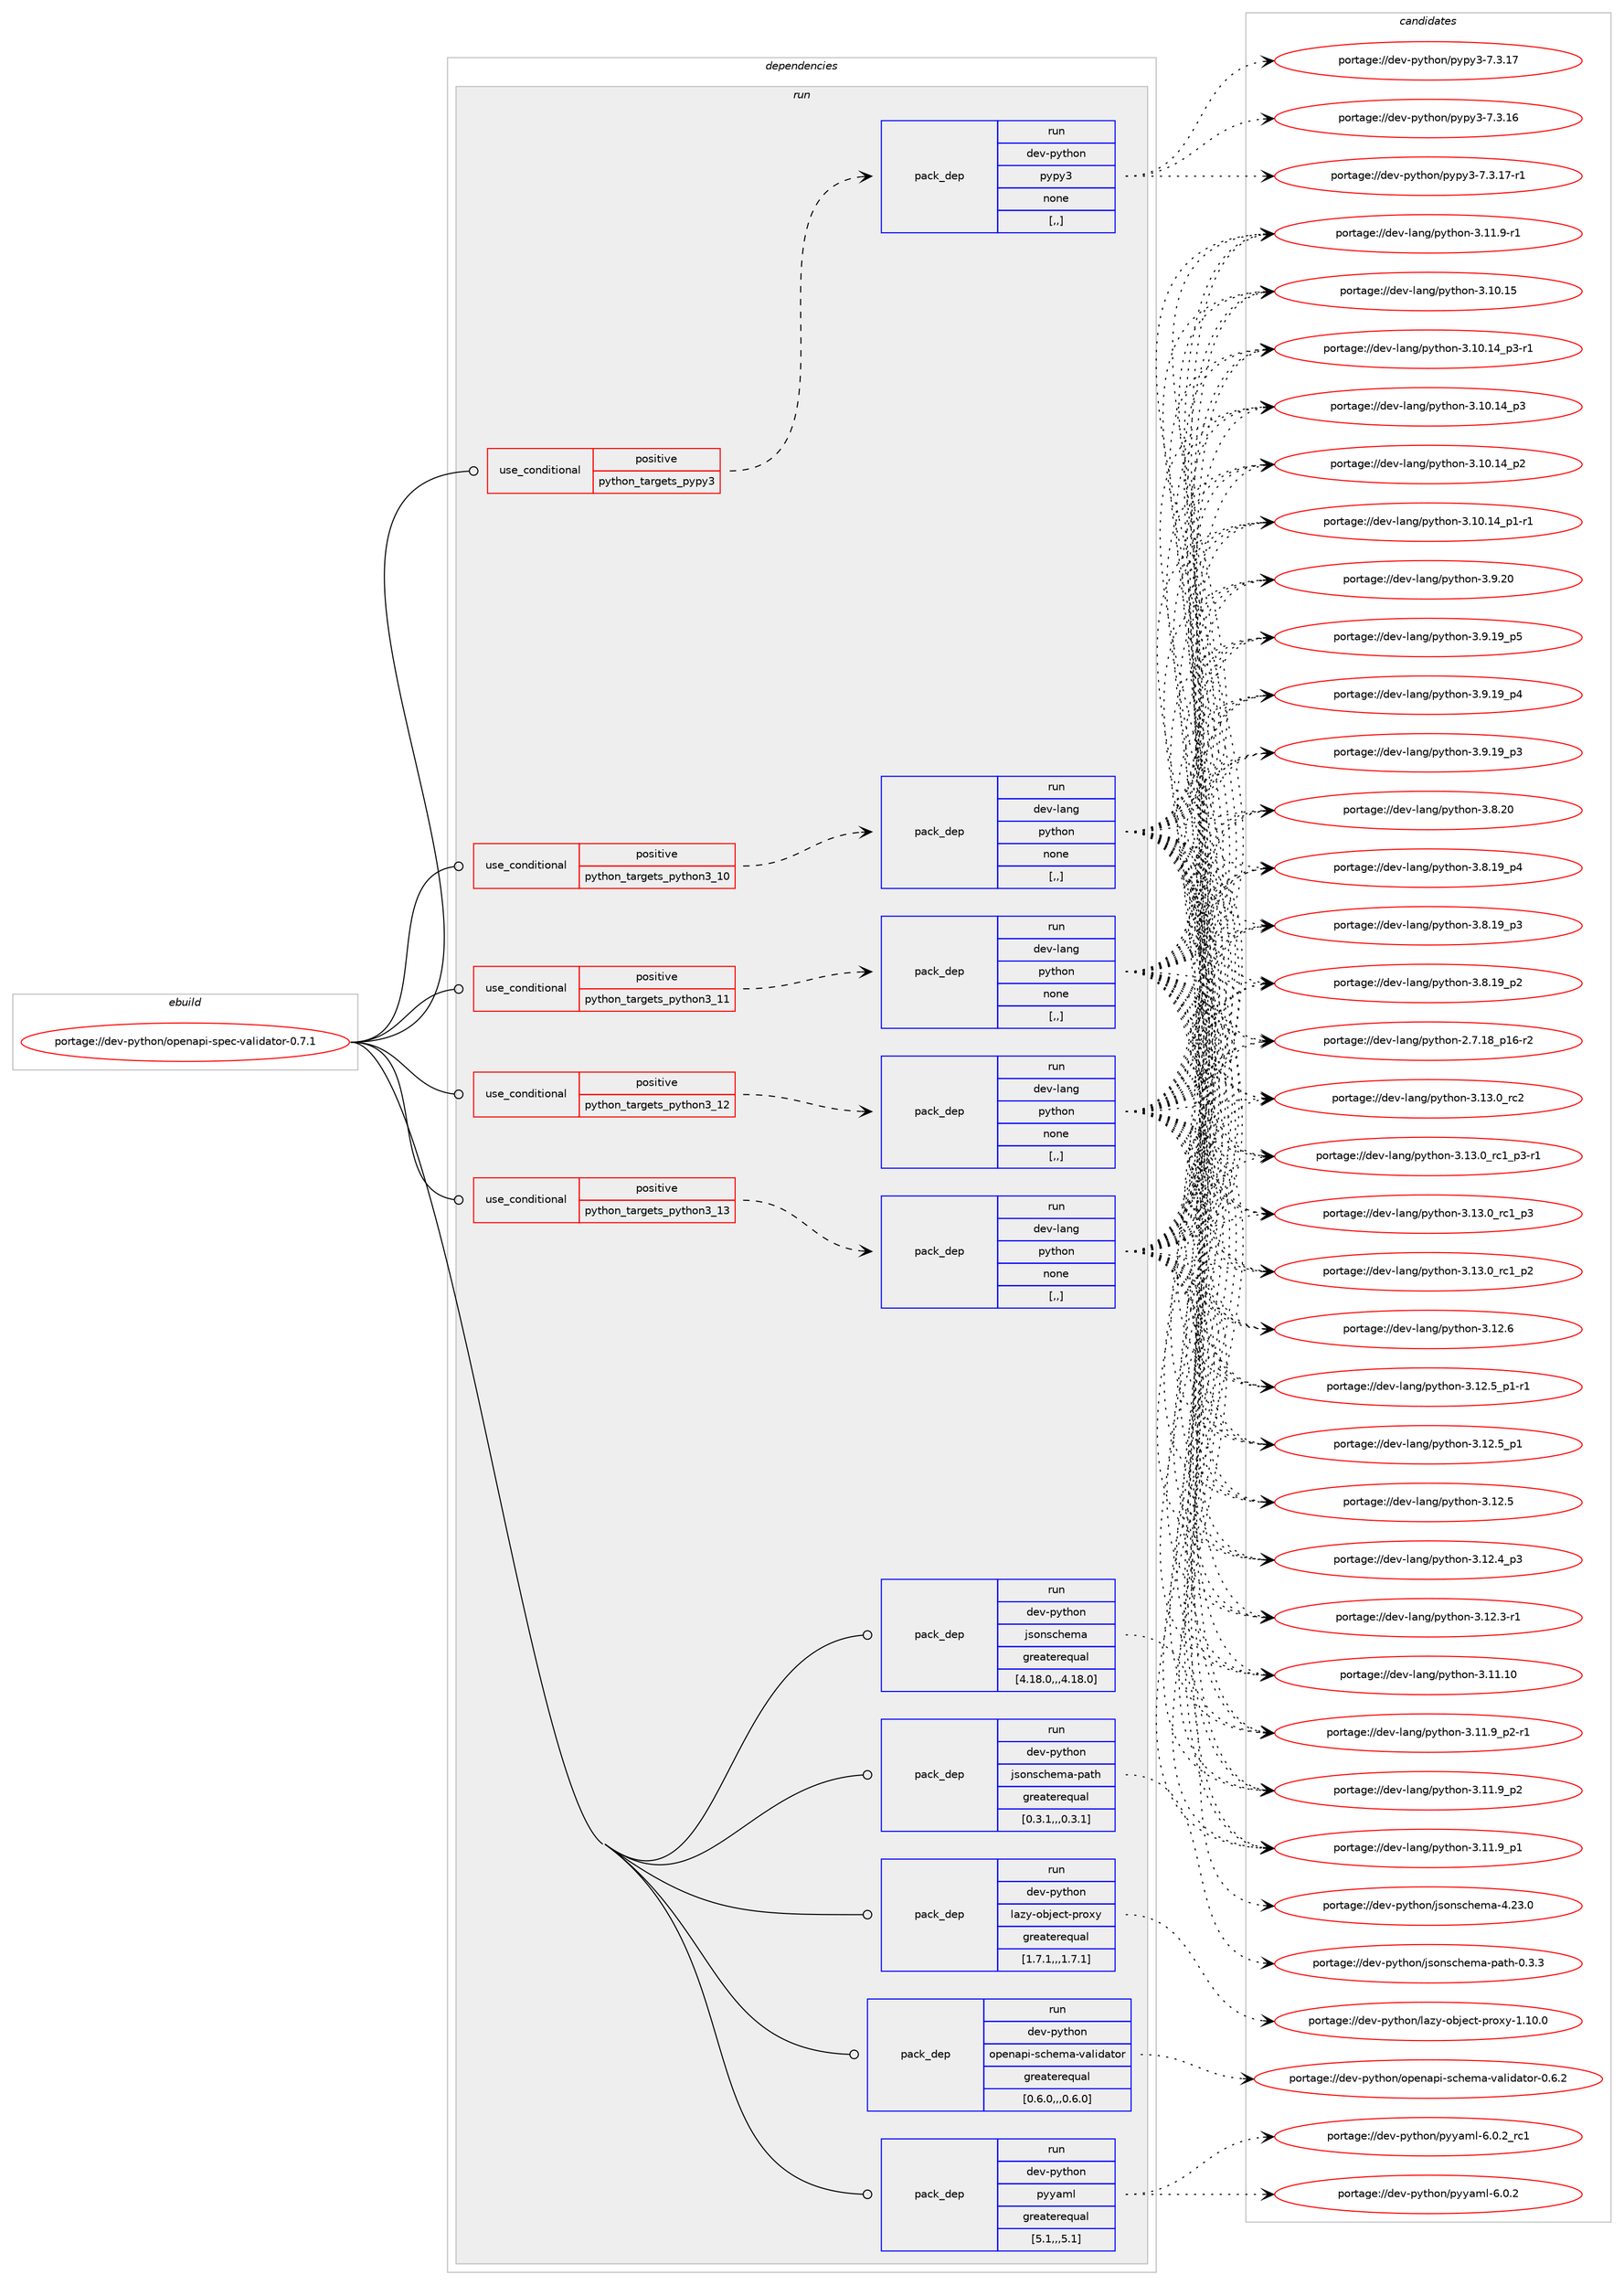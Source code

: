 digraph prolog {

# *************
# Graph options
# *************

newrank=true;
concentrate=true;
compound=true;
graph [rankdir=LR,fontname=Helvetica,fontsize=10,ranksep=1.5];#, ranksep=2.5, nodesep=0.2];
edge  [arrowhead=vee];
node  [fontname=Helvetica,fontsize=10];

# **********
# The ebuild
# **********

subgraph cluster_leftcol {
color=gray;
label=<<i>ebuild</i>>;
id [label="portage://dev-python/openapi-spec-validator-0.7.1", color=red, width=4, href="../dev-python/openapi-spec-validator-0.7.1.svg"];
}

# ****************
# The dependencies
# ****************

subgraph cluster_midcol {
color=gray;
label=<<i>dependencies</i>>;
subgraph cluster_compile {
fillcolor="#eeeeee";
style=filled;
label=<<i>compile</i>>;
}
subgraph cluster_compileandrun {
fillcolor="#eeeeee";
style=filled;
label=<<i>compile and run</i>>;
}
subgraph cluster_run {
fillcolor="#eeeeee";
style=filled;
label=<<i>run</i>>;
subgraph cond165878 {
dependency647625 [label=<<TABLE BORDER="0" CELLBORDER="1" CELLSPACING="0" CELLPADDING="4"><TR><TD ROWSPAN="3" CELLPADDING="10">use_conditional</TD></TR><TR><TD>positive</TD></TR><TR><TD>python_targets_pypy3</TD></TR></TABLE>>, shape=none, color=red];
subgraph pack476928 {
dependency647626 [label=<<TABLE BORDER="0" CELLBORDER="1" CELLSPACING="0" CELLPADDING="4" WIDTH="220"><TR><TD ROWSPAN="6" CELLPADDING="30">pack_dep</TD></TR><TR><TD WIDTH="110">run</TD></TR><TR><TD>dev-python</TD></TR><TR><TD>pypy3</TD></TR><TR><TD>none</TD></TR><TR><TD>[,,]</TD></TR></TABLE>>, shape=none, color=blue];
}
dependency647625:e -> dependency647626:w [weight=20,style="dashed",arrowhead="vee"];
}
id:e -> dependency647625:w [weight=20,style="solid",arrowhead="odot"];
subgraph cond165879 {
dependency647627 [label=<<TABLE BORDER="0" CELLBORDER="1" CELLSPACING="0" CELLPADDING="4"><TR><TD ROWSPAN="3" CELLPADDING="10">use_conditional</TD></TR><TR><TD>positive</TD></TR><TR><TD>python_targets_python3_10</TD></TR></TABLE>>, shape=none, color=red];
subgraph pack476929 {
dependency647628 [label=<<TABLE BORDER="0" CELLBORDER="1" CELLSPACING="0" CELLPADDING="4" WIDTH="220"><TR><TD ROWSPAN="6" CELLPADDING="30">pack_dep</TD></TR><TR><TD WIDTH="110">run</TD></TR><TR><TD>dev-lang</TD></TR><TR><TD>python</TD></TR><TR><TD>none</TD></TR><TR><TD>[,,]</TD></TR></TABLE>>, shape=none, color=blue];
}
dependency647627:e -> dependency647628:w [weight=20,style="dashed",arrowhead="vee"];
}
id:e -> dependency647627:w [weight=20,style="solid",arrowhead="odot"];
subgraph cond165880 {
dependency647629 [label=<<TABLE BORDER="0" CELLBORDER="1" CELLSPACING="0" CELLPADDING="4"><TR><TD ROWSPAN="3" CELLPADDING="10">use_conditional</TD></TR><TR><TD>positive</TD></TR><TR><TD>python_targets_python3_11</TD></TR></TABLE>>, shape=none, color=red];
subgraph pack476930 {
dependency647630 [label=<<TABLE BORDER="0" CELLBORDER="1" CELLSPACING="0" CELLPADDING="4" WIDTH="220"><TR><TD ROWSPAN="6" CELLPADDING="30">pack_dep</TD></TR><TR><TD WIDTH="110">run</TD></TR><TR><TD>dev-lang</TD></TR><TR><TD>python</TD></TR><TR><TD>none</TD></TR><TR><TD>[,,]</TD></TR></TABLE>>, shape=none, color=blue];
}
dependency647629:e -> dependency647630:w [weight=20,style="dashed",arrowhead="vee"];
}
id:e -> dependency647629:w [weight=20,style="solid",arrowhead="odot"];
subgraph cond165881 {
dependency647631 [label=<<TABLE BORDER="0" CELLBORDER="1" CELLSPACING="0" CELLPADDING="4"><TR><TD ROWSPAN="3" CELLPADDING="10">use_conditional</TD></TR><TR><TD>positive</TD></TR><TR><TD>python_targets_python3_12</TD></TR></TABLE>>, shape=none, color=red];
subgraph pack476931 {
dependency647632 [label=<<TABLE BORDER="0" CELLBORDER="1" CELLSPACING="0" CELLPADDING="4" WIDTH="220"><TR><TD ROWSPAN="6" CELLPADDING="30">pack_dep</TD></TR><TR><TD WIDTH="110">run</TD></TR><TR><TD>dev-lang</TD></TR><TR><TD>python</TD></TR><TR><TD>none</TD></TR><TR><TD>[,,]</TD></TR></TABLE>>, shape=none, color=blue];
}
dependency647631:e -> dependency647632:w [weight=20,style="dashed",arrowhead="vee"];
}
id:e -> dependency647631:w [weight=20,style="solid",arrowhead="odot"];
subgraph cond165882 {
dependency647633 [label=<<TABLE BORDER="0" CELLBORDER="1" CELLSPACING="0" CELLPADDING="4"><TR><TD ROWSPAN="3" CELLPADDING="10">use_conditional</TD></TR><TR><TD>positive</TD></TR><TR><TD>python_targets_python3_13</TD></TR></TABLE>>, shape=none, color=red];
subgraph pack476932 {
dependency647634 [label=<<TABLE BORDER="0" CELLBORDER="1" CELLSPACING="0" CELLPADDING="4" WIDTH="220"><TR><TD ROWSPAN="6" CELLPADDING="30">pack_dep</TD></TR><TR><TD WIDTH="110">run</TD></TR><TR><TD>dev-lang</TD></TR><TR><TD>python</TD></TR><TR><TD>none</TD></TR><TR><TD>[,,]</TD></TR></TABLE>>, shape=none, color=blue];
}
dependency647633:e -> dependency647634:w [weight=20,style="dashed",arrowhead="vee"];
}
id:e -> dependency647633:w [weight=20,style="solid",arrowhead="odot"];
subgraph pack476933 {
dependency647635 [label=<<TABLE BORDER="0" CELLBORDER="1" CELLSPACING="0" CELLPADDING="4" WIDTH="220"><TR><TD ROWSPAN="6" CELLPADDING="30">pack_dep</TD></TR><TR><TD WIDTH="110">run</TD></TR><TR><TD>dev-python</TD></TR><TR><TD>jsonschema</TD></TR><TR><TD>greaterequal</TD></TR><TR><TD>[4.18.0,,,4.18.0]</TD></TR></TABLE>>, shape=none, color=blue];
}
id:e -> dependency647635:w [weight=20,style="solid",arrowhead="odot"];
subgraph pack476934 {
dependency647636 [label=<<TABLE BORDER="0" CELLBORDER="1" CELLSPACING="0" CELLPADDING="4" WIDTH="220"><TR><TD ROWSPAN="6" CELLPADDING="30">pack_dep</TD></TR><TR><TD WIDTH="110">run</TD></TR><TR><TD>dev-python</TD></TR><TR><TD>jsonschema-path</TD></TR><TR><TD>greaterequal</TD></TR><TR><TD>[0.3.1,,,0.3.1]</TD></TR></TABLE>>, shape=none, color=blue];
}
id:e -> dependency647636:w [weight=20,style="solid",arrowhead="odot"];
subgraph pack476935 {
dependency647637 [label=<<TABLE BORDER="0" CELLBORDER="1" CELLSPACING="0" CELLPADDING="4" WIDTH="220"><TR><TD ROWSPAN="6" CELLPADDING="30">pack_dep</TD></TR><TR><TD WIDTH="110">run</TD></TR><TR><TD>dev-python</TD></TR><TR><TD>lazy-object-proxy</TD></TR><TR><TD>greaterequal</TD></TR><TR><TD>[1.7.1,,,1.7.1]</TD></TR></TABLE>>, shape=none, color=blue];
}
id:e -> dependency647637:w [weight=20,style="solid",arrowhead="odot"];
subgraph pack476936 {
dependency647638 [label=<<TABLE BORDER="0" CELLBORDER="1" CELLSPACING="0" CELLPADDING="4" WIDTH="220"><TR><TD ROWSPAN="6" CELLPADDING="30">pack_dep</TD></TR><TR><TD WIDTH="110">run</TD></TR><TR><TD>dev-python</TD></TR><TR><TD>openapi-schema-validator</TD></TR><TR><TD>greaterequal</TD></TR><TR><TD>[0.6.0,,,0.6.0]</TD></TR></TABLE>>, shape=none, color=blue];
}
id:e -> dependency647638:w [weight=20,style="solid",arrowhead="odot"];
subgraph pack476937 {
dependency647639 [label=<<TABLE BORDER="0" CELLBORDER="1" CELLSPACING="0" CELLPADDING="4" WIDTH="220"><TR><TD ROWSPAN="6" CELLPADDING="30">pack_dep</TD></TR><TR><TD WIDTH="110">run</TD></TR><TR><TD>dev-python</TD></TR><TR><TD>pyyaml</TD></TR><TR><TD>greaterequal</TD></TR><TR><TD>[5.1,,,5.1]</TD></TR></TABLE>>, shape=none, color=blue];
}
id:e -> dependency647639:w [weight=20,style="solid",arrowhead="odot"];
}
}

# **************
# The candidates
# **************

subgraph cluster_choices {
rank=same;
color=gray;
label=<<i>candidates</i>>;

subgraph choice476928 {
color=black;
nodesep=1;
choice100101118451121211161041111104711212111212151455546514649554511449 [label="portage://dev-python/pypy3-7.3.17-r1", color=red, width=4,href="../dev-python/pypy3-7.3.17-r1.svg"];
choice10010111845112121116104111110471121211121215145554651464955 [label="portage://dev-python/pypy3-7.3.17", color=red, width=4,href="../dev-python/pypy3-7.3.17.svg"];
choice10010111845112121116104111110471121211121215145554651464954 [label="portage://dev-python/pypy3-7.3.16", color=red, width=4,href="../dev-python/pypy3-7.3.16.svg"];
dependency647626:e -> choice100101118451121211161041111104711212111212151455546514649554511449:w [style=dotted,weight="100"];
dependency647626:e -> choice10010111845112121116104111110471121211121215145554651464955:w [style=dotted,weight="100"];
dependency647626:e -> choice10010111845112121116104111110471121211121215145554651464954:w [style=dotted,weight="100"];
}
subgraph choice476929 {
color=black;
nodesep=1;
choice10010111845108971101034711212111610411111045514649514648951149950 [label="portage://dev-lang/python-3.13.0_rc2", color=red, width=4,href="../dev-lang/python-3.13.0_rc2.svg"];
choice1001011184510897110103471121211161041111104551464951464895114994995112514511449 [label="portage://dev-lang/python-3.13.0_rc1_p3-r1", color=red, width=4,href="../dev-lang/python-3.13.0_rc1_p3-r1.svg"];
choice100101118451089711010347112121116104111110455146495146489511499499511251 [label="portage://dev-lang/python-3.13.0_rc1_p3", color=red, width=4,href="../dev-lang/python-3.13.0_rc1_p3.svg"];
choice100101118451089711010347112121116104111110455146495146489511499499511250 [label="portage://dev-lang/python-3.13.0_rc1_p2", color=red, width=4,href="../dev-lang/python-3.13.0_rc1_p2.svg"];
choice10010111845108971101034711212111610411111045514649504654 [label="portage://dev-lang/python-3.12.6", color=red, width=4,href="../dev-lang/python-3.12.6.svg"];
choice1001011184510897110103471121211161041111104551464950465395112494511449 [label="portage://dev-lang/python-3.12.5_p1-r1", color=red, width=4,href="../dev-lang/python-3.12.5_p1-r1.svg"];
choice100101118451089711010347112121116104111110455146495046539511249 [label="portage://dev-lang/python-3.12.5_p1", color=red, width=4,href="../dev-lang/python-3.12.5_p1.svg"];
choice10010111845108971101034711212111610411111045514649504653 [label="portage://dev-lang/python-3.12.5", color=red, width=4,href="../dev-lang/python-3.12.5.svg"];
choice100101118451089711010347112121116104111110455146495046529511251 [label="portage://dev-lang/python-3.12.4_p3", color=red, width=4,href="../dev-lang/python-3.12.4_p3.svg"];
choice100101118451089711010347112121116104111110455146495046514511449 [label="portage://dev-lang/python-3.12.3-r1", color=red, width=4,href="../dev-lang/python-3.12.3-r1.svg"];
choice1001011184510897110103471121211161041111104551464949464948 [label="portage://dev-lang/python-3.11.10", color=red, width=4,href="../dev-lang/python-3.11.10.svg"];
choice1001011184510897110103471121211161041111104551464949465795112504511449 [label="portage://dev-lang/python-3.11.9_p2-r1", color=red, width=4,href="../dev-lang/python-3.11.9_p2-r1.svg"];
choice100101118451089711010347112121116104111110455146494946579511250 [label="portage://dev-lang/python-3.11.9_p2", color=red, width=4,href="../dev-lang/python-3.11.9_p2.svg"];
choice100101118451089711010347112121116104111110455146494946579511249 [label="portage://dev-lang/python-3.11.9_p1", color=red, width=4,href="../dev-lang/python-3.11.9_p1.svg"];
choice100101118451089711010347112121116104111110455146494946574511449 [label="portage://dev-lang/python-3.11.9-r1", color=red, width=4,href="../dev-lang/python-3.11.9-r1.svg"];
choice1001011184510897110103471121211161041111104551464948464953 [label="portage://dev-lang/python-3.10.15", color=red, width=4,href="../dev-lang/python-3.10.15.svg"];
choice100101118451089711010347112121116104111110455146494846495295112514511449 [label="portage://dev-lang/python-3.10.14_p3-r1", color=red, width=4,href="../dev-lang/python-3.10.14_p3-r1.svg"];
choice10010111845108971101034711212111610411111045514649484649529511251 [label="portage://dev-lang/python-3.10.14_p3", color=red, width=4,href="../dev-lang/python-3.10.14_p3.svg"];
choice10010111845108971101034711212111610411111045514649484649529511250 [label="portage://dev-lang/python-3.10.14_p2", color=red, width=4,href="../dev-lang/python-3.10.14_p2.svg"];
choice100101118451089711010347112121116104111110455146494846495295112494511449 [label="portage://dev-lang/python-3.10.14_p1-r1", color=red, width=4,href="../dev-lang/python-3.10.14_p1-r1.svg"];
choice10010111845108971101034711212111610411111045514657465048 [label="portage://dev-lang/python-3.9.20", color=red, width=4,href="../dev-lang/python-3.9.20.svg"];
choice100101118451089711010347112121116104111110455146574649579511253 [label="portage://dev-lang/python-3.9.19_p5", color=red, width=4,href="../dev-lang/python-3.9.19_p5.svg"];
choice100101118451089711010347112121116104111110455146574649579511252 [label="portage://dev-lang/python-3.9.19_p4", color=red, width=4,href="../dev-lang/python-3.9.19_p4.svg"];
choice100101118451089711010347112121116104111110455146574649579511251 [label="portage://dev-lang/python-3.9.19_p3", color=red, width=4,href="../dev-lang/python-3.9.19_p3.svg"];
choice10010111845108971101034711212111610411111045514656465048 [label="portage://dev-lang/python-3.8.20", color=red, width=4,href="../dev-lang/python-3.8.20.svg"];
choice100101118451089711010347112121116104111110455146564649579511252 [label="portage://dev-lang/python-3.8.19_p4", color=red, width=4,href="../dev-lang/python-3.8.19_p4.svg"];
choice100101118451089711010347112121116104111110455146564649579511251 [label="portage://dev-lang/python-3.8.19_p3", color=red, width=4,href="../dev-lang/python-3.8.19_p3.svg"];
choice100101118451089711010347112121116104111110455146564649579511250 [label="portage://dev-lang/python-3.8.19_p2", color=red, width=4,href="../dev-lang/python-3.8.19_p2.svg"];
choice100101118451089711010347112121116104111110455046554649569511249544511450 [label="portage://dev-lang/python-2.7.18_p16-r2", color=red, width=4,href="../dev-lang/python-2.7.18_p16-r2.svg"];
dependency647628:e -> choice10010111845108971101034711212111610411111045514649514648951149950:w [style=dotted,weight="100"];
dependency647628:e -> choice1001011184510897110103471121211161041111104551464951464895114994995112514511449:w [style=dotted,weight="100"];
dependency647628:e -> choice100101118451089711010347112121116104111110455146495146489511499499511251:w [style=dotted,weight="100"];
dependency647628:e -> choice100101118451089711010347112121116104111110455146495146489511499499511250:w [style=dotted,weight="100"];
dependency647628:e -> choice10010111845108971101034711212111610411111045514649504654:w [style=dotted,weight="100"];
dependency647628:e -> choice1001011184510897110103471121211161041111104551464950465395112494511449:w [style=dotted,weight="100"];
dependency647628:e -> choice100101118451089711010347112121116104111110455146495046539511249:w [style=dotted,weight="100"];
dependency647628:e -> choice10010111845108971101034711212111610411111045514649504653:w [style=dotted,weight="100"];
dependency647628:e -> choice100101118451089711010347112121116104111110455146495046529511251:w [style=dotted,weight="100"];
dependency647628:e -> choice100101118451089711010347112121116104111110455146495046514511449:w [style=dotted,weight="100"];
dependency647628:e -> choice1001011184510897110103471121211161041111104551464949464948:w [style=dotted,weight="100"];
dependency647628:e -> choice1001011184510897110103471121211161041111104551464949465795112504511449:w [style=dotted,weight="100"];
dependency647628:e -> choice100101118451089711010347112121116104111110455146494946579511250:w [style=dotted,weight="100"];
dependency647628:e -> choice100101118451089711010347112121116104111110455146494946579511249:w [style=dotted,weight="100"];
dependency647628:e -> choice100101118451089711010347112121116104111110455146494946574511449:w [style=dotted,weight="100"];
dependency647628:e -> choice1001011184510897110103471121211161041111104551464948464953:w [style=dotted,weight="100"];
dependency647628:e -> choice100101118451089711010347112121116104111110455146494846495295112514511449:w [style=dotted,weight="100"];
dependency647628:e -> choice10010111845108971101034711212111610411111045514649484649529511251:w [style=dotted,weight="100"];
dependency647628:e -> choice10010111845108971101034711212111610411111045514649484649529511250:w [style=dotted,weight="100"];
dependency647628:e -> choice100101118451089711010347112121116104111110455146494846495295112494511449:w [style=dotted,weight="100"];
dependency647628:e -> choice10010111845108971101034711212111610411111045514657465048:w [style=dotted,weight="100"];
dependency647628:e -> choice100101118451089711010347112121116104111110455146574649579511253:w [style=dotted,weight="100"];
dependency647628:e -> choice100101118451089711010347112121116104111110455146574649579511252:w [style=dotted,weight="100"];
dependency647628:e -> choice100101118451089711010347112121116104111110455146574649579511251:w [style=dotted,weight="100"];
dependency647628:e -> choice10010111845108971101034711212111610411111045514656465048:w [style=dotted,weight="100"];
dependency647628:e -> choice100101118451089711010347112121116104111110455146564649579511252:w [style=dotted,weight="100"];
dependency647628:e -> choice100101118451089711010347112121116104111110455146564649579511251:w [style=dotted,weight="100"];
dependency647628:e -> choice100101118451089711010347112121116104111110455146564649579511250:w [style=dotted,weight="100"];
dependency647628:e -> choice100101118451089711010347112121116104111110455046554649569511249544511450:w [style=dotted,weight="100"];
}
subgraph choice476930 {
color=black;
nodesep=1;
choice10010111845108971101034711212111610411111045514649514648951149950 [label="portage://dev-lang/python-3.13.0_rc2", color=red, width=4,href="../dev-lang/python-3.13.0_rc2.svg"];
choice1001011184510897110103471121211161041111104551464951464895114994995112514511449 [label="portage://dev-lang/python-3.13.0_rc1_p3-r1", color=red, width=4,href="../dev-lang/python-3.13.0_rc1_p3-r1.svg"];
choice100101118451089711010347112121116104111110455146495146489511499499511251 [label="portage://dev-lang/python-3.13.0_rc1_p3", color=red, width=4,href="../dev-lang/python-3.13.0_rc1_p3.svg"];
choice100101118451089711010347112121116104111110455146495146489511499499511250 [label="portage://dev-lang/python-3.13.0_rc1_p2", color=red, width=4,href="../dev-lang/python-3.13.0_rc1_p2.svg"];
choice10010111845108971101034711212111610411111045514649504654 [label="portage://dev-lang/python-3.12.6", color=red, width=4,href="../dev-lang/python-3.12.6.svg"];
choice1001011184510897110103471121211161041111104551464950465395112494511449 [label="portage://dev-lang/python-3.12.5_p1-r1", color=red, width=4,href="../dev-lang/python-3.12.5_p1-r1.svg"];
choice100101118451089711010347112121116104111110455146495046539511249 [label="portage://dev-lang/python-3.12.5_p1", color=red, width=4,href="../dev-lang/python-3.12.5_p1.svg"];
choice10010111845108971101034711212111610411111045514649504653 [label="portage://dev-lang/python-3.12.5", color=red, width=4,href="../dev-lang/python-3.12.5.svg"];
choice100101118451089711010347112121116104111110455146495046529511251 [label="portage://dev-lang/python-3.12.4_p3", color=red, width=4,href="../dev-lang/python-3.12.4_p3.svg"];
choice100101118451089711010347112121116104111110455146495046514511449 [label="portage://dev-lang/python-3.12.3-r1", color=red, width=4,href="../dev-lang/python-3.12.3-r1.svg"];
choice1001011184510897110103471121211161041111104551464949464948 [label="portage://dev-lang/python-3.11.10", color=red, width=4,href="../dev-lang/python-3.11.10.svg"];
choice1001011184510897110103471121211161041111104551464949465795112504511449 [label="portage://dev-lang/python-3.11.9_p2-r1", color=red, width=4,href="../dev-lang/python-3.11.9_p2-r1.svg"];
choice100101118451089711010347112121116104111110455146494946579511250 [label="portage://dev-lang/python-3.11.9_p2", color=red, width=4,href="../dev-lang/python-3.11.9_p2.svg"];
choice100101118451089711010347112121116104111110455146494946579511249 [label="portage://dev-lang/python-3.11.9_p1", color=red, width=4,href="../dev-lang/python-3.11.9_p1.svg"];
choice100101118451089711010347112121116104111110455146494946574511449 [label="portage://dev-lang/python-3.11.9-r1", color=red, width=4,href="../dev-lang/python-3.11.9-r1.svg"];
choice1001011184510897110103471121211161041111104551464948464953 [label="portage://dev-lang/python-3.10.15", color=red, width=4,href="../dev-lang/python-3.10.15.svg"];
choice100101118451089711010347112121116104111110455146494846495295112514511449 [label="portage://dev-lang/python-3.10.14_p3-r1", color=red, width=4,href="../dev-lang/python-3.10.14_p3-r1.svg"];
choice10010111845108971101034711212111610411111045514649484649529511251 [label="portage://dev-lang/python-3.10.14_p3", color=red, width=4,href="../dev-lang/python-3.10.14_p3.svg"];
choice10010111845108971101034711212111610411111045514649484649529511250 [label="portage://dev-lang/python-3.10.14_p2", color=red, width=4,href="../dev-lang/python-3.10.14_p2.svg"];
choice100101118451089711010347112121116104111110455146494846495295112494511449 [label="portage://dev-lang/python-3.10.14_p1-r1", color=red, width=4,href="../dev-lang/python-3.10.14_p1-r1.svg"];
choice10010111845108971101034711212111610411111045514657465048 [label="portage://dev-lang/python-3.9.20", color=red, width=4,href="../dev-lang/python-3.9.20.svg"];
choice100101118451089711010347112121116104111110455146574649579511253 [label="portage://dev-lang/python-3.9.19_p5", color=red, width=4,href="../dev-lang/python-3.9.19_p5.svg"];
choice100101118451089711010347112121116104111110455146574649579511252 [label="portage://dev-lang/python-3.9.19_p4", color=red, width=4,href="../dev-lang/python-3.9.19_p4.svg"];
choice100101118451089711010347112121116104111110455146574649579511251 [label="portage://dev-lang/python-3.9.19_p3", color=red, width=4,href="../dev-lang/python-3.9.19_p3.svg"];
choice10010111845108971101034711212111610411111045514656465048 [label="portage://dev-lang/python-3.8.20", color=red, width=4,href="../dev-lang/python-3.8.20.svg"];
choice100101118451089711010347112121116104111110455146564649579511252 [label="portage://dev-lang/python-3.8.19_p4", color=red, width=4,href="../dev-lang/python-3.8.19_p4.svg"];
choice100101118451089711010347112121116104111110455146564649579511251 [label="portage://dev-lang/python-3.8.19_p3", color=red, width=4,href="../dev-lang/python-3.8.19_p3.svg"];
choice100101118451089711010347112121116104111110455146564649579511250 [label="portage://dev-lang/python-3.8.19_p2", color=red, width=4,href="../dev-lang/python-3.8.19_p2.svg"];
choice100101118451089711010347112121116104111110455046554649569511249544511450 [label="portage://dev-lang/python-2.7.18_p16-r2", color=red, width=4,href="../dev-lang/python-2.7.18_p16-r2.svg"];
dependency647630:e -> choice10010111845108971101034711212111610411111045514649514648951149950:w [style=dotted,weight="100"];
dependency647630:e -> choice1001011184510897110103471121211161041111104551464951464895114994995112514511449:w [style=dotted,weight="100"];
dependency647630:e -> choice100101118451089711010347112121116104111110455146495146489511499499511251:w [style=dotted,weight="100"];
dependency647630:e -> choice100101118451089711010347112121116104111110455146495146489511499499511250:w [style=dotted,weight="100"];
dependency647630:e -> choice10010111845108971101034711212111610411111045514649504654:w [style=dotted,weight="100"];
dependency647630:e -> choice1001011184510897110103471121211161041111104551464950465395112494511449:w [style=dotted,weight="100"];
dependency647630:e -> choice100101118451089711010347112121116104111110455146495046539511249:w [style=dotted,weight="100"];
dependency647630:e -> choice10010111845108971101034711212111610411111045514649504653:w [style=dotted,weight="100"];
dependency647630:e -> choice100101118451089711010347112121116104111110455146495046529511251:w [style=dotted,weight="100"];
dependency647630:e -> choice100101118451089711010347112121116104111110455146495046514511449:w [style=dotted,weight="100"];
dependency647630:e -> choice1001011184510897110103471121211161041111104551464949464948:w [style=dotted,weight="100"];
dependency647630:e -> choice1001011184510897110103471121211161041111104551464949465795112504511449:w [style=dotted,weight="100"];
dependency647630:e -> choice100101118451089711010347112121116104111110455146494946579511250:w [style=dotted,weight="100"];
dependency647630:e -> choice100101118451089711010347112121116104111110455146494946579511249:w [style=dotted,weight="100"];
dependency647630:e -> choice100101118451089711010347112121116104111110455146494946574511449:w [style=dotted,weight="100"];
dependency647630:e -> choice1001011184510897110103471121211161041111104551464948464953:w [style=dotted,weight="100"];
dependency647630:e -> choice100101118451089711010347112121116104111110455146494846495295112514511449:w [style=dotted,weight="100"];
dependency647630:e -> choice10010111845108971101034711212111610411111045514649484649529511251:w [style=dotted,weight="100"];
dependency647630:e -> choice10010111845108971101034711212111610411111045514649484649529511250:w [style=dotted,weight="100"];
dependency647630:e -> choice100101118451089711010347112121116104111110455146494846495295112494511449:w [style=dotted,weight="100"];
dependency647630:e -> choice10010111845108971101034711212111610411111045514657465048:w [style=dotted,weight="100"];
dependency647630:e -> choice100101118451089711010347112121116104111110455146574649579511253:w [style=dotted,weight="100"];
dependency647630:e -> choice100101118451089711010347112121116104111110455146574649579511252:w [style=dotted,weight="100"];
dependency647630:e -> choice100101118451089711010347112121116104111110455146574649579511251:w [style=dotted,weight="100"];
dependency647630:e -> choice10010111845108971101034711212111610411111045514656465048:w [style=dotted,weight="100"];
dependency647630:e -> choice100101118451089711010347112121116104111110455146564649579511252:w [style=dotted,weight="100"];
dependency647630:e -> choice100101118451089711010347112121116104111110455146564649579511251:w [style=dotted,weight="100"];
dependency647630:e -> choice100101118451089711010347112121116104111110455146564649579511250:w [style=dotted,weight="100"];
dependency647630:e -> choice100101118451089711010347112121116104111110455046554649569511249544511450:w [style=dotted,weight="100"];
}
subgraph choice476931 {
color=black;
nodesep=1;
choice10010111845108971101034711212111610411111045514649514648951149950 [label="portage://dev-lang/python-3.13.0_rc2", color=red, width=4,href="../dev-lang/python-3.13.0_rc2.svg"];
choice1001011184510897110103471121211161041111104551464951464895114994995112514511449 [label="portage://dev-lang/python-3.13.0_rc1_p3-r1", color=red, width=4,href="../dev-lang/python-3.13.0_rc1_p3-r1.svg"];
choice100101118451089711010347112121116104111110455146495146489511499499511251 [label="portage://dev-lang/python-3.13.0_rc1_p3", color=red, width=4,href="../dev-lang/python-3.13.0_rc1_p3.svg"];
choice100101118451089711010347112121116104111110455146495146489511499499511250 [label="portage://dev-lang/python-3.13.0_rc1_p2", color=red, width=4,href="../dev-lang/python-3.13.0_rc1_p2.svg"];
choice10010111845108971101034711212111610411111045514649504654 [label="portage://dev-lang/python-3.12.6", color=red, width=4,href="../dev-lang/python-3.12.6.svg"];
choice1001011184510897110103471121211161041111104551464950465395112494511449 [label="portage://dev-lang/python-3.12.5_p1-r1", color=red, width=4,href="../dev-lang/python-3.12.5_p1-r1.svg"];
choice100101118451089711010347112121116104111110455146495046539511249 [label="portage://dev-lang/python-3.12.5_p1", color=red, width=4,href="../dev-lang/python-3.12.5_p1.svg"];
choice10010111845108971101034711212111610411111045514649504653 [label="portage://dev-lang/python-3.12.5", color=red, width=4,href="../dev-lang/python-3.12.5.svg"];
choice100101118451089711010347112121116104111110455146495046529511251 [label="portage://dev-lang/python-3.12.4_p3", color=red, width=4,href="../dev-lang/python-3.12.4_p3.svg"];
choice100101118451089711010347112121116104111110455146495046514511449 [label="portage://dev-lang/python-3.12.3-r1", color=red, width=4,href="../dev-lang/python-3.12.3-r1.svg"];
choice1001011184510897110103471121211161041111104551464949464948 [label="portage://dev-lang/python-3.11.10", color=red, width=4,href="../dev-lang/python-3.11.10.svg"];
choice1001011184510897110103471121211161041111104551464949465795112504511449 [label="portage://dev-lang/python-3.11.9_p2-r1", color=red, width=4,href="../dev-lang/python-3.11.9_p2-r1.svg"];
choice100101118451089711010347112121116104111110455146494946579511250 [label="portage://dev-lang/python-3.11.9_p2", color=red, width=4,href="../dev-lang/python-3.11.9_p2.svg"];
choice100101118451089711010347112121116104111110455146494946579511249 [label="portage://dev-lang/python-3.11.9_p1", color=red, width=4,href="../dev-lang/python-3.11.9_p1.svg"];
choice100101118451089711010347112121116104111110455146494946574511449 [label="portage://dev-lang/python-3.11.9-r1", color=red, width=4,href="../dev-lang/python-3.11.9-r1.svg"];
choice1001011184510897110103471121211161041111104551464948464953 [label="portage://dev-lang/python-3.10.15", color=red, width=4,href="../dev-lang/python-3.10.15.svg"];
choice100101118451089711010347112121116104111110455146494846495295112514511449 [label="portage://dev-lang/python-3.10.14_p3-r1", color=red, width=4,href="../dev-lang/python-3.10.14_p3-r1.svg"];
choice10010111845108971101034711212111610411111045514649484649529511251 [label="portage://dev-lang/python-3.10.14_p3", color=red, width=4,href="../dev-lang/python-3.10.14_p3.svg"];
choice10010111845108971101034711212111610411111045514649484649529511250 [label="portage://dev-lang/python-3.10.14_p2", color=red, width=4,href="../dev-lang/python-3.10.14_p2.svg"];
choice100101118451089711010347112121116104111110455146494846495295112494511449 [label="portage://dev-lang/python-3.10.14_p1-r1", color=red, width=4,href="../dev-lang/python-3.10.14_p1-r1.svg"];
choice10010111845108971101034711212111610411111045514657465048 [label="portage://dev-lang/python-3.9.20", color=red, width=4,href="../dev-lang/python-3.9.20.svg"];
choice100101118451089711010347112121116104111110455146574649579511253 [label="portage://dev-lang/python-3.9.19_p5", color=red, width=4,href="../dev-lang/python-3.9.19_p5.svg"];
choice100101118451089711010347112121116104111110455146574649579511252 [label="portage://dev-lang/python-3.9.19_p4", color=red, width=4,href="../dev-lang/python-3.9.19_p4.svg"];
choice100101118451089711010347112121116104111110455146574649579511251 [label="portage://dev-lang/python-3.9.19_p3", color=red, width=4,href="../dev-lang/python-3.9.19_p3.svg"];
choice10010111845108971101034711212111610411111045514656465048 [label="portage://dev-lang/python-3.8.20", color=red, width=4,href="../dev-lang/python-3.8.20.svg"];
choice100101118451089711010347112121116104111110455146564649579511252 [label="portage://dev-lang/python-3.8.19_p4", color=red, width=4,href="../dev-lang/python-3.8.19_p4.svg"];
choice100101118451089711010347112121116104111110455146564649579511251 [label="portage://dev-lang/python-3.8.19_p3", color=red, width=4,href="../dev-lang/python-3.8.19_p3.svg"];
choice100101118451089711010347112121116104111110455146564649579511250 [label="portage://dev-lang/python-3.8.19_p2", color=red, width=4,href="../dev-lang/python-3.8.19_p2.svg"];
choice100101118451089711010347112121116104111110455046554649569511249544511450 [label="portage://dev-lang/python-2.7.18_p16-r2", color=red, width=4,href="../dev-lang/python-2.7.18_p16-r2.svg"];
dependency647632:e -> choice10010111845108971101034711212111610411111045514649514648951149950:w [style=dotted,weight="100"];
dependency647632:e -> choice1001011184510897110103471121211161041111104551464951464895114994995112514511449:w [style=dotted,weight="100"];
dependency647632:e -> choice100101118451089711010347112121116104111110455146495146489511499499511251:w [style=dotted,weight="100"];
dependency647632:e -> choice100101118451089711010347112121116104111110455146495146489511499499511250:w [style=dotted,weight="100"];
dependency647632:e -> choice10010111845108971101034711212111610411111045514649504654:w [style=dotted,weight="100"];
dependency647632:e -> choice1001011184510897110103471121211161041111104551464950465395112494511449:w [style=dotted,weight="100"];
dependency647632:e -> choice100101118451089711010347112121116104111110455146495046539511249:w [style=dotted,weight="100"];
dependency647632:e -> choice10010111845108971101034711212111610411111045514649504653:w [style=dotted,weight="100"];
dependency647632:e -> choice100101118451089711010347112121116104111110455146495046529511251:w [style=dotted,weight="100"];
dependency647632:e -> choice100101118451089711010347112121116104111110455146495046514511449:w [style=dotted,weight="100"];
dependency647632:e -> choice1001011184510897110103471121211161041111104551464949464948:w [style=dotted,weight="100"];
dependency647632:e -> choice1001011184510897110103471121211161041111104551464949465795112504511449:w [style=dotted,weight="100"];
dependency647632:e -> choice100101118451089711010347112121116104111110455146494946579511250:w [style=dotted,weight="100"];
dependency647632:e -> choice100101118451089711010347112121116104111110455146494946579511249:w [style=dotted,weight="100"];
dependency647632:e -> choice100101118451089711010347112121116104111110455146494946574511449:w [style=dotted,weight="100"];
dependency647632:e -> choice1001011184510897110103471121211161041111104551464948464953:w [style=dotted,weight="100"];
dependency647632:e -> choice100101118451089711010347112121116104111110455146494846495295112514511449:w [style=dotted,weight="100"];
dependency647632:e -> choice10010111845108971101034711212111610411111045514649484649529511251:w [style=dotted,weight="100"];
dependency647632:e -> choice10010111845108971101034711212111610411111045514649484649529511250:w [style=dotted,weight="100"];
dependency647632:e -> choice100101118451089711010347112121116104111110455146494846495295112494511449:w [style=dotted,weight="100"];
dependency647632:e -> choice10010111845108971101034711212111610411111045514657465048:w [style=dotted,weight="100"];
dependency647632:e -> choice100101118451089711010347112121116104111110455146574649579511253:w [style=dotted,weight="100"];
dependency647632:e -> choice100101118451089711010347112121116104111110455146574649579511252:w [style=dotted,weight="100"];
dependency647632:e -> choice100101118451089711010347112121116104111110455146574649579511251:w [style=dotted,weight="100"];
dependency647632:e -> choice10010111845108971101034711212111610411111045514656465048:w [style=dotted,weight="100"];
dependency647632:e -> choice100101118451089711010347112121116104111110455146564649579511252:w [style=dotted,weight="100"];
dependency647632:e -> choice100101118451089711010347112121116104111110455146564649579511251:w [style=dotted,weight="100"];
dependency647632:e -> choice100101118451089711010347112121116104111110455146564649579511250:w [style=dotted,weight="100"];
dependency647632:e -> choice100101118451089711010347112121116104111110455046554649569511249544511450:w [style=dotted,weight="100"];
}
subgraph choice476932 {
color=black;
nodesep=1;
choice10010111845108971101034711212111610411111045514649514648951149950 [label="portage://dev-lang/python-3.13.0_rc2", color=red, width=4,href="../dev-lang/python-3.13.0_rc2.svg"];
choice1001011184510897110103471121211161041111104551464951464895114994995112514511449 [label="portage://dev-lang/python-3.13.0_rc1_p3-r1", color=red, width=4,href="../dev-lang/python-3.13.0_rc1_p3-r1.svg"];
choice100101118451089711010347112121116104111110455146495146489511499499511251 [label="portage://dev-lang/python-3.13.0_rc1_p3", color=red, width=4,href="../dev-lang/python-3.13.0_rc1_p3.svg"];
choice100101118451089711010347112121116104111110455146495146489511499499511250 [label="portage://dev-lang/python-3.13.0_rc1_p2", color=red, width=4,href="../dev-lang/python-3.13.0_rc1_p2.svg"];
choice10010111845108971101034711212111610411111045514649504654 [label="portage://dev-lang/python-3.12.6", color=red, width=4,href="../dev-lang/python-3.12.6.svg"];
choice1001011184510897110103471121211161041111104551464950465395112494511449 [label="portage://dev-lang/python-3.12.5_p1-r1", color=red, width=4,href="../dev-lang/python-3.12.5_p1-r1.svg"];
choice100101118451089711010347112121116104111110455146495046539511249 [label="portage://dev-lang/python-3.12.5_p1", color=red, width=4,href="../dev-lang/python-3.12.5_p1.svg"];
choice10010111845108971101034711212111610411111045514649504653 [label="portage://dev-lang/python-3.12.5", color=red, width=4,href="../dev-lang/python-3.12.5.svg"];
choice100101118451089711010347112121116104111110455146495046529511251 [label="portage://dev-lang/python-3.12.4_p3", color=red, width=4,href="../dev-lang/python-3.12.4_p3.svg"];
choice100101118451089711010347112121116104111110455146495046514511449 [label="portage://dev-lang/python-3.12.3-r1", color=red, width=4,href="../dev-lang/python-3.12.3-r1.svg"];
choice1001011184510897110103471121211161041111104551464949464948 [label="portage://dev-lang/python-3.11.10", color=red, width=4,href="../dev-lang/python-3.11.10.svg"];
choice1001011184510897110103471121211161041111104551464949465795112504511449 [label="portage://dev-lang/python-3.11.9_p2-r1", color=red, width=4,href="../dev-lang/python-3.11.9_p2-r1.svg"];
choice100101118451089711010347112121116104111110455146494946579511250 [label="portage://dev-lang/python-3.11.9_p2", color=red, width=4,href="../dev-lang/python-3.11.9_p2.svg"];
choice100101118451089711010347112121116104111110455146494946579511249 [label="portage://dev-lang/python-3.11.9_p1", color=red, width=4,href="../dev-lang/python-3.11.9_p1.svg"];
choice100101118451089711010347112121116104111110455146494946574511449 [label="portage://dev-lang/python-3.11.9-r1", color=red, width=4,href="../dev-lang/python-3.11.9-r1.svg"];
choice1001011184510897110103471121211161041111104551464948464953 [label="portage://dev-lang/python-3.10.15", color=red, width=4,href="../dev-lang/python-3.10.15.svg"];
choice100101118451089711010347112121116104111110455146494846495295112514511449 [label="portage://dev-lang/python-3.10.14_p3-r1", color=red, width=4,href="../dev-lang/python-3.10.14_p3-r1.svg"];
choice10010111845108971101034711212111610411111045514649484649529511251 [label="portage://dev-lang/python-3.10.14_p3", color=red, width=4,href="../dev-lang/python-3.10.14_p3.svg"];
choice10010111845108971101034711212111610411111045514649484649529511250 [label="portage://dev-lang/python-3.10.14_p2", color=red, width=4,href="../dev-lang/python-3.10.14_p2.svg"];
choice100101118451089711010347112121116104111110455146494846495295112494511449 [label="portage://dev-lang/python-3.10.14_p1-r1", color=red, width=4,href="../dev-lang/python-3.10.14_p1-r1.svg"];
choice10010111845108971101034711212111610411111045514657465048 [label="portage://dev-lang/python-3.9.20", color=red, width=4,href="../dev-lang/python-3.9.20.svg"];
choice100101118451089711010347112121116104111110455146574649579511253 [label="portage://dev-lang/python-3.9.19_p5", color=red, width=4,href="../dev-lang/python-3.9.19_p5.svg"];
choice100101118451089711010347112121116104111110455146574649579511252 [label="portage://dev-lang/python-3.9.19_p4", color=red, width=4,href="../dev-lang/python-3.9.19_p4.svg"];
choice100101118451089711010347112121116104111110455146574649579511251 [label="portage://dev-lang/python-3.9.19_p3", color=red, width=4,href="../dev-lang/python-3.9.19_p3.svg"];
choice10010111845108971101034711212111610411111045514656465048 [label="portage://dev-lang/python-3.8.20", color=red, width=4,href="../dev-lang/python-3.8.20.svg"];
choice100101118451089711010347112121116104111110455146564649579511252 [label="portage://dev-lang/python-3.8.19_p4", color=red, width=4,href="../dev-lang/python-3.8.19_p4.svg"];
choice100101118451089711010347112121116104111110455146564649579511251 [label="portage://dev-lang/python-3.8.19_p3", color=red, width=4,href="../dev-lang/python-3.8.19_p3.svg"];
choice100101118451089711010347112121116104111110455146564649579511250 [label="portage://dev-lang/python-3.8.19_p2", color=red, width=4,href="../dev-lang/python-3.8.19_p2.svg"];
choice100101118451089711010347112121116104111110455046554649569511249544511450 [label="portage://dev-lang/python-2.7.18_p16-r2", color=red, width=4,href="../dev-lang/python-2.7.18_p16-r2.svg"];
dependency647634:e -> choice10010111845108971101034711212111610411111045514649514648951149950:w [style=dotted,weight="100"];
dependency647634:e -> choice1001011184510897110103471121211161041111104551464951464895114994995112514511449:w [style=dotted,weight="100"];
dependency647634:e -> choice100101118451089711010347112121116104111110455146495146489511499499511251:w [style=dotted,weight="100"];
dependency647634:e -> choice100101118451089711010347112121116104111110455146495146489511499499511250:w [style=dotted,weight="100"];
dependency647634:e -> choice10010111845108971101034711212111610411111045514649504654:w [style=dotted,weight="100"];
dependency647634:e -> choice1001011184510897110103471121211161041111104551464950465395112494511449:w [style=dotted,weight="100"];
dependency647634:e -> choice100101118451089711010347112121116104111110455146495046539511249:w [style=dotted,weight="100"];
dependency647634:e -> choice10010111845108971101034711212111610411111045514649504653:w [style=dotted,weight="100"];
dependency647634:e -> choice100101118451089711010347112121116104111110455146495046529511251:w [style=dotted,weight="100"];
dependency647634:e -> choice100101118451089711010347112121116104111110455146495046514511449:w [style=dotted,weight="100"];
dependency647634:e -> choice1001011184510897110103471121211161041111104551464949464948:w [style=dotted,weight="100"];
dependency647634:e -> choice1001011184510897110103471121211161041111104551464949465795112504511449:w [style=dotted,weight="100"];
dependency647634:e -> choice100101118451089711010347112121116104111110455146494946579511250:w [style=dotted,weight="100"];
dependency647634:e -> choice100101118451089711010347112121116104111110455146494946579511249:w [style=dotted,weight="100"];
dependency647634:e -> choice100101118451089711010347112121116104111110455146494946574511449:w [style=dotted,weight="100"];
dependency647634:e -> choice1001011184510897110103471121211161041111104551464948464953:w [style=dotted,weight="100"];
dependency647634:e -> choice100101118451089711010347112121116104111110455146494846495295112514511449:w [style=dotted,weight="100"];
dependency647634:e -> choice10010111845108971101034711212111610411111045514649484649529511251:w [style=dotted,weight="100"];
dependency647634:e -> choice10010111845108971101034711212111610411111045514649484649529511250:w [style=dotted,weight="100"];
dependency647634:e -> choice100101118451089711010347112121116104111110455146494846495295112494511449:w [style=dotted,weight="100"];
dependency647634:e -> choice10010111845108971101034711212111610411111045514657465048:w [style=dotted,weight="100"];
dependency647634:e -> choice100101118451089711010347112121116104111110455146574649579511253:w [style=dotted,weight="100"];
dependency647634:e -> choice100101118451089711010347112121116104111110455146574649579511252:w [style=dotted,weight="100"];
dependency647634:e -> choice100101118451089711010347112121116104111110455146574649579511251:w [style=dotted,weight="100"];
dependency647634:e -> choice10010111845108971101034711212111610411111045514656465048:w [style=dotted,weight="100"];
dependency647634:e -> choice100101118451089711010347112121116104111110455146564649579511252:w [style=dotted,weight="100"];
dependency647634:e -> choice100101118451089711010347112121116104111110455146564649579511251:w [style=dotted,weight="100"];
dependency647634:e -> choice100101118451089711010347112121116104111110455146564649579511250:w [style=dotted,weight="100"];
dependency647634:e -> choice100101118451089711010347112121116104111110455046554649569511249544511450:w [style=dotted,weight="100"];
}
subgraph choice476933 {
color=black;
nodesep=1;
choice1001011184511212111610411111047106115111110115991041011099745524650514648 [label="portage://dev-python/jsonschema-4.23.0", color=red, width=4,href="../dev-python/jsonschema-4.23.0.svg"];
dependency647635:e -> choice1001011184511212111610411111047106115111110115991041011099745524650514648:w [style=dotted,weight="100"];
}
subgraph choice476934 {
color=black;
nodesep=1;
choice100101118451121211161041111104710611511111011599104101109974511297116104454846514651 [label="portage://dev-python/jsonschema-path-0.3.3", color=red, width=4,href="../dev-python/jsonschema-path-0.3.3.svg"];
dependency647636:e -> choice100101118451121211161041111104710611511111011599104101109974511297116104454846514651:w [style=dotted,weight="100"];
}
subgraph choice476935 {
color=black;
nodesep=1;
choice1001011184511212111610411111047108971221214511198106101991164511211411112012145494649484648 [label="portage://dev-python/lazy-object-proxy-1.10.0", color=red, width=4,href="../dev-python/lazy-object-proxy-1.10.0.svg"];
dependency647637:e -> choice1001011184511212111610411111047108971221214511198106101991164511211411112012145494649484648:w [style=dotted,weight="100"];
}
subgraph choice476936 {
color=black;
nodesep=1;
choice100101118451121211161041111104711111210111097112105451159910410110997451189710810510097116111114454846544650 [label="portage://dev-python/openapi-schema-validator-0.6.2", color=red, width=4,href="../dev-python/openapi-schema-validator-0.6.2.svg"];
dependency647638:e -> choice100101118451121211161041111104711111210111097112105451159910410110997451189710810510097116111114454846544650:w [style=dotted,weight="100"];
}
subgraph choice476937 {
color=black;
nodesep=1;
choice100101118451121211161041111104711212112197109108455446484650951149949 [label="portage://dev-python/pyyaml-6.0.2_rc1", color=red, width=4,href="../dev-python/pyyaml-6.0.2_rc1.svg"];
choice100101118451121211161041111104711212112197109108455446484650 [label="portage://dev-python/pyyaml-6.0.2", color=red, width=4,href="../dev-python/pyyaml-6.0.2.svg"];
dependency647639:e -> choice100101118451121211161041111104711212112197109108455446484650951149949:w [style=dotted,weight="100"];
dependency647639:e -> choice100101118451121211161041111104711212112197109108455446484650:w [style=dotted,weight="100"];
}
}

}
